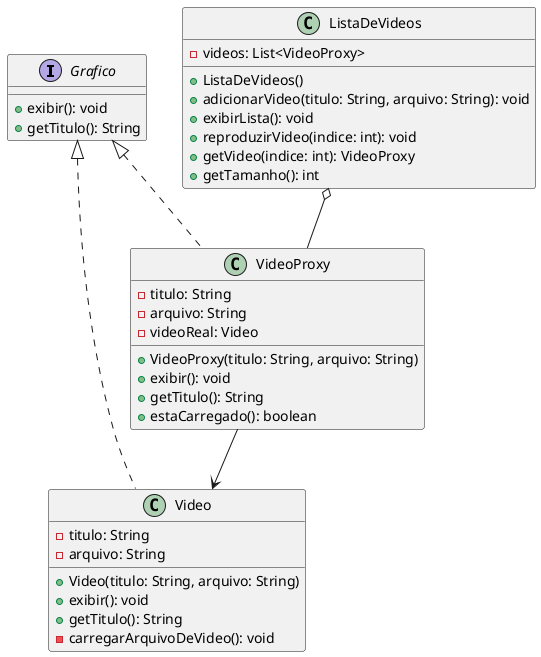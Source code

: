 @startuml
interface Grafico {
  +exibir(): void
  +getTitulo(): String
}

class Video {
  -titulo: String
  -arquivo: String
  +Video(titulo: String, arquivo: String)
  +exibir(): void
  +getTitulo(): String
  -carregarArquivoDeVideo(): void
}

class VideoProxy {
  -titulo: String
  -arquivo: String
  -videoReal: Video
  +VideoProxy(titulo: String, arquivo: String)
  +exibir(): void
  +getTitulo(): String
  +estaCarregado(): boolean
}

class ListaDeVideos {
  -videos: List<VideoProxy>
  +ListaDeVideos()
  +adicionarVideo(titulo: String, arquivo: String): void
  +exibirLista(): void
  +reproduzirVideo(indice: int): void
  +getVideo(indice: int): VideoProxy
  +getTamanho(): int
}

Grafico <|.. Video
Grafico <|.. VideoProxy
ListaDeVideos o-- VideoProxy
VideoProxy --> Video

@enduml